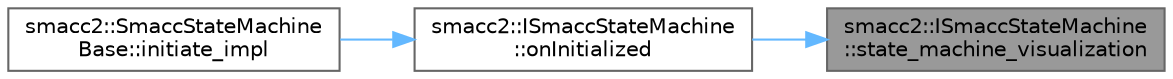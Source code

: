 digraph "smacc2::ISmaccStateMachine::state_machine_visualization"
{
 // LATEX_PDF_SIZE
  bgcolor="transparent";
  edge [fontname=Helvetica,fontsize=10,labelfontname=Helvetica,labelfontsize=10];
  node [fontname=Helvetica,fontsize=10,shape=box,height=0.2,width=0.4];
  rankdir="RL";
  Node1 [label="smacc2::ISmaccStateMachine\l::state_machine_visualization",height=0.2,width=0.4,color="gray40", fillcolor="grey60", style="filled", fontcolor="black",tooltip=" "];
  Node1 -> Node2 [dir="back",color="steelblue1",style="solid"];
  Node2 [label="smacc2::ISmaccStateMachine\l::onInitialized",height=0.2,width=0.4,color="grey40", fillcolor="white", style="filled",URL="$classsmacc2_1_1ISmaccStateMachine.html#a7594634e2cd2201dfe2432bca69bbe26",tooltip=" "];
  Node2 -> Node3 [dir="back",color="steelblue1",style="solid"];
  Node3 [label="smacc2::SmaccStateMachine\lBase::initiate_impl",height=0.2,width=0.4,color="grey40", fillcolor="white", style="filled",URL="$structsmacc2_1_1SmaccStateMachineBase.html#acecb747418bcdb3781589e48bd781b3d",tooltip=" "];
}
